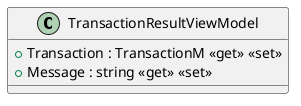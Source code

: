 @startuml
class TransactionResultViewModel {
    + Transaction : TransactionM <<get>> <<set>>
    + Message : string <<get>> <<set>>
}
@enduml
